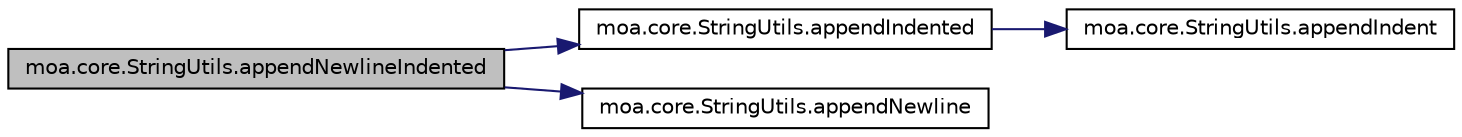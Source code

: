 digraph G
{
  edge [fontname="Helvetica",fontsize="10",labelfontname="Helvetica",labelfontsize="10"];
  node [fontname="Helvetica",fontsize="10",shape=record];
  rankdir=LR;
  Node1 [label="moa.core.StringUtils.appendNewlineIndented",height=0.2,width=0.4,color="black", fillcolor="grey75", style="filled" fontcolor="black"];
  Node1 -> Node2 [color="midnightblue",fontsize="10",style="solid",fontname="Helvetica"];
  Node2 [label="moa.core.StringUtils.appendIndented",height=0.2,width=0.4,color="black", fillcolor="white", style="filled",URL="$classmoa_1_1core_1_1StringUtils.html#a40593042aa13c1d362ebddef0cc1ff3e"];
  Node2 -> Node3 [color="midnightblue",fontsize="10",style="solid",fontname="Helvetica"];
  Node3 [label="moa.core.StringUtils.appendIndent",height=0.2,width=0.4,color="black", fillcolor="white", style="filled",URL="$classmoa_1_1core_1_1StringUtils.html#ae40387694e10c8bd6fbca8c7160392a5"];
  Node1 -> Node4 [color="midnightblue",fontsize="10",style="solid",fontname="Helvetica"];
  Node4 [label="moa.core.StringUtils.appendNewline",height=0.2,width=0.4,color="black", fillcolor="white", style="filled",URL="$classmoa_1_1core_1_1StringUtils.html#ac2bb1b291418b14809c23b29fd8b6049"];
}
